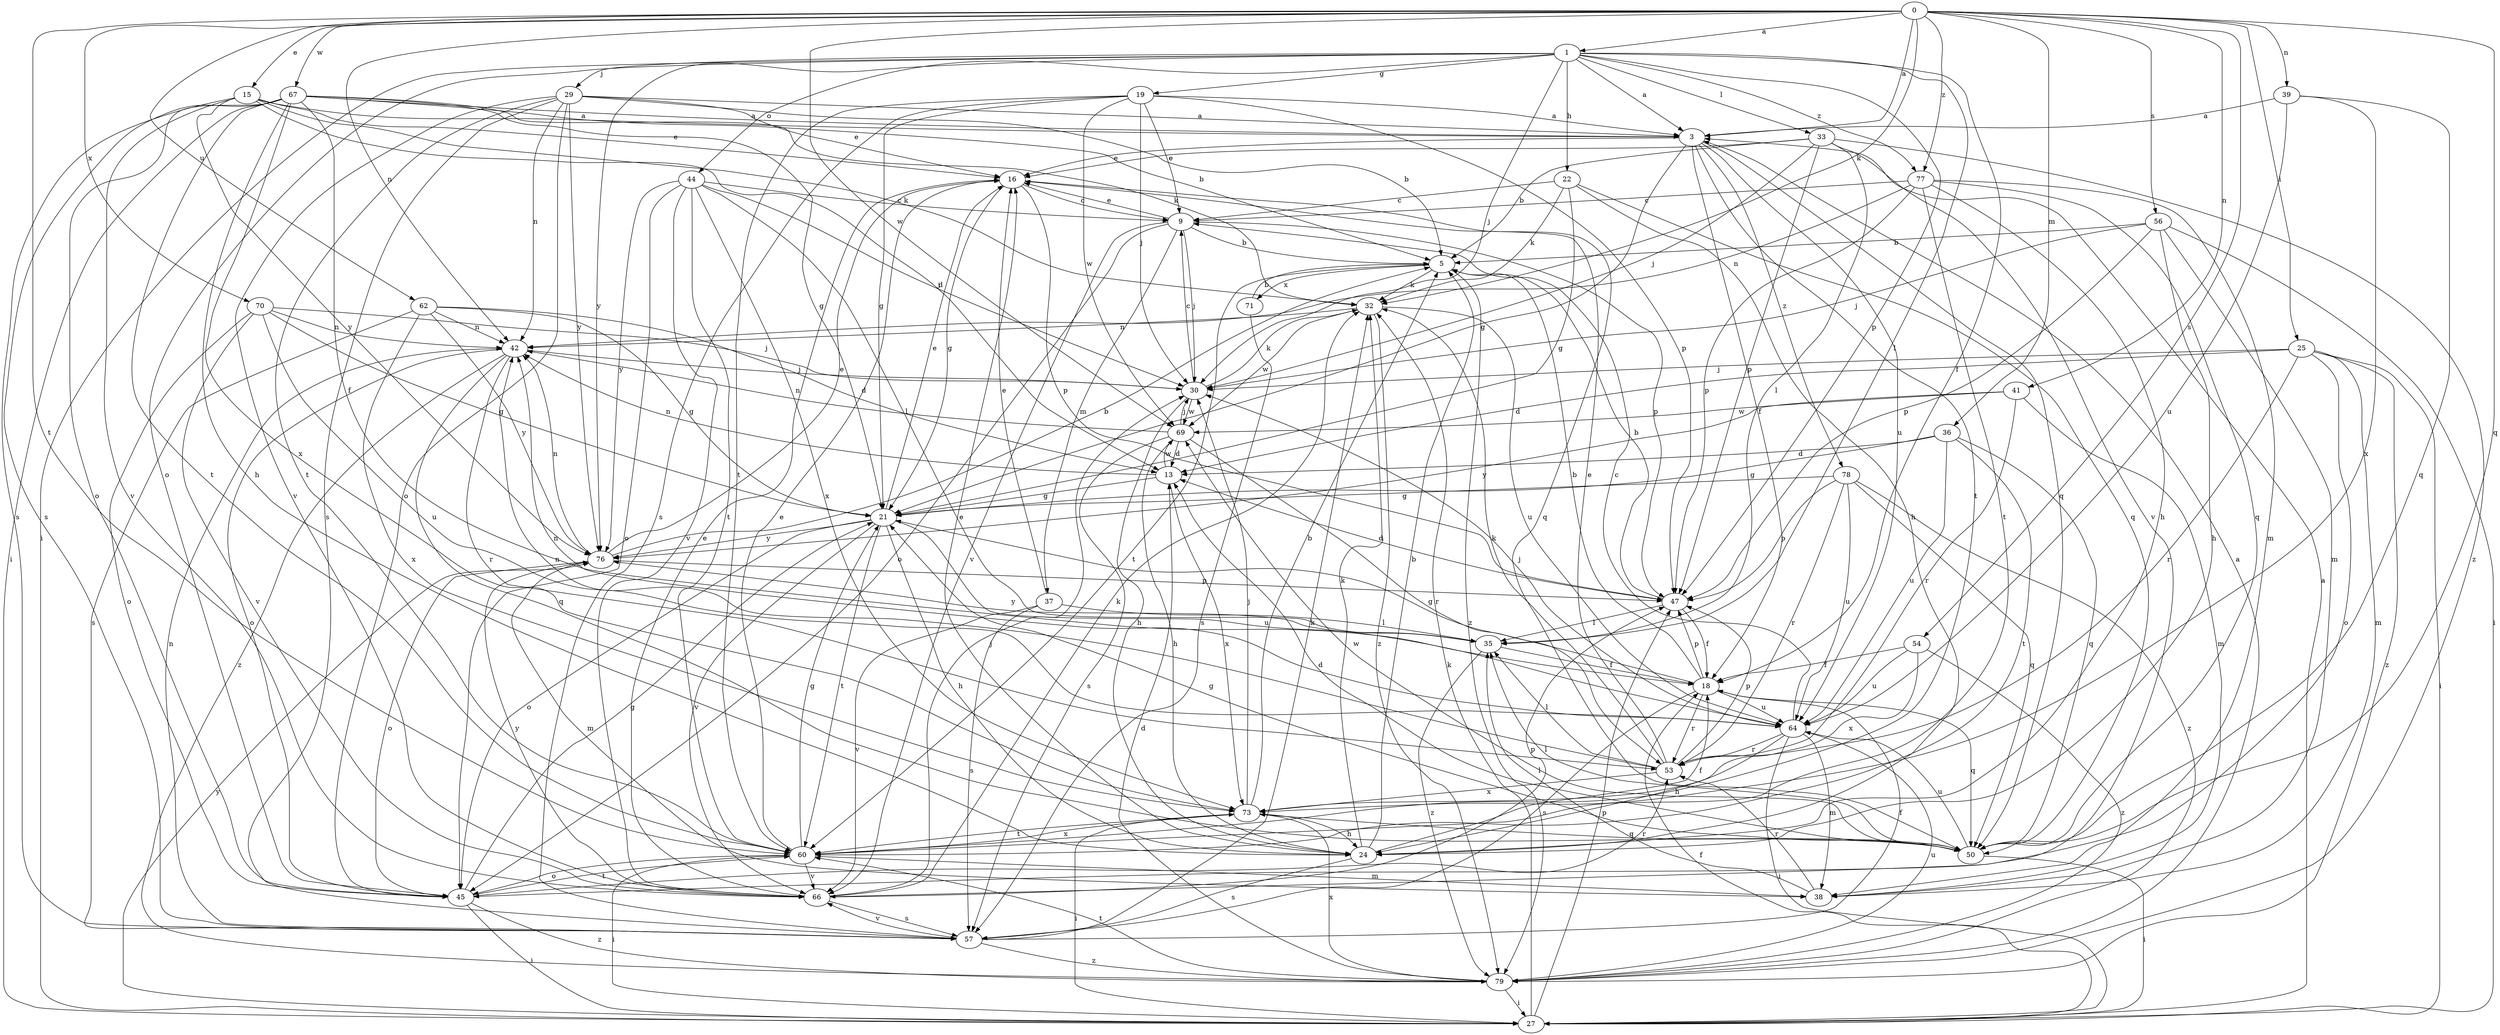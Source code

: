 strict digraph  {
0;
1;
3;
5;
9;
13;
15;
16;
18;
19;
21;
22;
24;
25;
27;
29;
30;
32;
33;
35;
36;
37;
38;
39;
41;
42;
44;
45;
47;
50;
53;
54;
56;
57;
60;
62;
64;
66;
67;
69;
70;
71;
73;
76;
77;
78;
79;
0 -> 1  [label=a];
0 -> 3  [label=a];
0 -> 15  [label=e];
0 -> 25  [label=i];
0 -> 32  [label=k];
0 -> 36  [label=m];
0 -> 39  [label=n];
0 -> 41  [label=n];
0 -> 42  [label=n];
0 -> 50  [label=q];
0 -> 54  [label=s];
0 -> 56  [label=s];
0 -> 60  [label=t];
0 -> 62  [label=u];
0 -> 67  [label=w];
0 -> 69  [label=w];
0 -> 70  [label=x];
0 -> 77  [label=z];
1 -> 3  [label=a];
1 -> 18  [label=f];
1 -> 19  [label=g];
1 -> 22  [label=h];
1 -> 27  [label=i];
1 -> 29  [label=j];
1 -> 30  [label=j];
1 -> 33  [label=l];
1 -> 35  [label=l];
1 -> 44  [label=o];
1 -> 45  [label=o];
1 -> 47  [label=p];
1 -> 76  [label=y];
1 -> 77  [label=z];
3 -> 16  [label=e];
3 -> 18  [label=f];
3 -> 21  [label=g];
3 -> 50  [label=q];
3 -> 60  [label=t];
3 -> 64  [label=u];
3 -> 78  [label=z];
5 -> 32  [label=k];
5 -> 60  [label=t];
5 -> 71  [label=x];
5 -> 79  [label=z];
9 -> 5  [label=b];
9 -> 16  [label=e];
9 -> 30  [label=j];
9 -> 37  [label=m];
9 -> 45  [label=o];
9 -> 47  [label=p];
9 -> 66  [label=v];
13 -> 21  [label=g];
13 -> 42  [label=n];
13 -> 69  [label=w];
13 -> 73  [label=x];
15 -> 3  [label=a];
15 -> 13  [label=d];
15 -> 16  [label=e];
15 -> 32  [label=k];
15 -> 57  [label=s];
15 -> 66  [label=v];
15 -> 76  [label=y];
16 -> 9  [label=c];
16 -> 21  [label=g];
16 -> 47  [label=p];
16 -> 50  [label=q];
18 -> 5  [label=b];
18 -> 21  [label=g];
18 -> 47  [label=p];
18 -> 50  [label=q];
18 -> 53  [label=r];
18 -> 57  [label=s];
18 -> 64  [label=u];
19 -> 3  [label=a];
19 -> 9  [label=c];
19 -> 21  [label=g];
19 -> 30  [label=j];
19 -> 47  [label=p];
19 -> 57  [label=s];
19 -> 60  [label=t];
19 -> 69  [label=w];
21 -> 16  [label=e];
21 -> 24  [label=h];
21 -> 45  [label=o];
21 -> 60  [label=t];
21 -> 64  [label=u];
21 -> 66  [label=v];
21 -> 76  [label=y];
22 -> 9  [label=c];
22 -> 21  [label=g];
22 -> 24  [label=h];
22 -> 32  [label=k];
22 -> 50  [label=q];
24 -> 5  [label=b];
24 -> 16  [label=e];
24 -> 18  [label=f];
24 -> 32  [label=k];
24 -> 57  [label=s];
25 -> 13  [label=d];
25 -> 27  [label=i];
25 -> 30  [label=j];
25 -> 38  [label=m];
25 -> 45  [label=o];
25 -> 53  [label=r];
25 -> 79  [label=z];
27 -> 3  [label=a];
27 -> 18  [label=f];
27 -> 32  [label=k];
27 -> 47  [label=p];
27 -> 76  [label=y];
29 -> 3  [label=a];
29 -> 5  [label=b];
29 -> 16  [label=e];
29 -> 42  [label=n];
29 -> 45  [label=o];
29 -> 57  [label=s];
29 -> 60  [label=t];
29 -> 66  [label=v];
29 -> 76  [label=y];
30 -> 9  [label=c];
30 -> 24  [label=h];
30 -> 32  [label=k];
30 -> 69  [label=w];
32 -> 42  [label=n];
32 -> 64  [label=u];
32 -> 69  [label=w];
32 -> 79  [label=z];
33 -> 5  [label=b];
33 -> 16  [label=e];
33 -> 30  [label=j];
33 -> 35  [label=l];
33 -> 47  [label=p];
33 -> 66  [label=v];
33 -> 79  [label=z];
35 -> 18  [label=f];
35 -> 76  [label=y];
35 -> 79  [label=z];
36 -> 13  [label=d];
36 -> 21  [label=g];
36 -> 50  [label=q];
36 -> 60  [label=t];
36 -> 64  [label=u];
37 -> 16  [label=e];
37 -> 35  [label=l];
37 -> 57  [label=s];
37 -> 66  [label=v];
38 -> 35  [label=l];
38 -> 53  [label=r];
39 -> 3  [label=a];
39 -> 50  [label=q];
39 -> 64  [label=u];
39 -> 73  [label=x];
41 -> 38  [label=m];
41 -> 53  [label=r];
41 -> 69  [label=w];
41 -> 76  [label=y];
42 -> 30  [label=j];
42 -> 45  [label=o];
42 -> 50  [label=q];
42 -> 53  [label=r];
42 -> 79  [label=z];
44 -> 9  [label=c];
44 -> 30  [label=j];
44 -> 35  [label=l];
44 -> 45  [label=o];
44 -> 60  [label=t];
44 -> 66  [label=v];
44 -> 73  [label=x];
44 -> 76  [label=y];
45 -> 21  [label=g];
45 -> 27  [label=i];
45 -> 53  [label=r];
45 -> 60  [label=t];
45 -> 79  [label=z];
47 -> 5  [label=b];
47 -> 13  [label=d];
47 -> 18  [label=f];
47 -> 35  [label=l];
50 -> 13  [label=d];
50 -> 21  [label=g];
50 -> 27  [label=i];
50 -> 35  [label=l];
50 -> 64  [label=u];
50 -> 69  [label=w];
53 -> 16  [label=e];
53 -> 32  [label=k];
53 -> 35  [label=l];
53 -> 42  [label=n];
53 -> 47  [label=p];
53 -> 73  [label=x];
54 -> 18  [label=f];
54 -> 64  [label=u];
54 -> 73  [label=x];
54 -> 79  [label=z];
56 -> 5  [label=b];
56 -> 24  [label=h];
56 -> 27  [label=i];
56 -> 30  [label=j];
56 -> 38  [label=m];
56 -> 47  [label=p];
57 -> 18  [label=f];
57 -> 32  [label=k];
57 -> 42  [label=n];
57 -> 66  [label=v];
57 -> 79  [label=z];
60 -> 16  [label=e];
60 -> 21  [label=g];
60 -> 27  [label=i];
60 -> 38  [label=m];
60 -> 45  [label=o];
60 -> 66  [label=v];
60 -> 73  [label=x];
62 -> 13  [label=d];
62 -> 21  [label=g];
62 -> 42  [label=n];
62 -> 57  [label=s];
62 -> 73  [label=x];
62 -> 76  [label=y];
64 -> 9  [label=c];
64 -> 24  [label=h];
64 -> 27  [label=i];
64 -> 30  [label=j];
64 -> 38  [label=m];
64 -> 42  [label=n];
64 -> 53  [label=r];
66 -> 16  [label=e];
66 -> 30  [label=j];
66 -> 32  [label=k];
66 -> 47  [label=p];
66 -> 57  [label=s];
66 -> 76  [label=y];
67 -> 3  [label=a];
67 -> 5  [label=b];
67 -> 18  [label=f];
67 -> 21  [label=g];
67 -> 24  [label=h];
67 -> 27  [label=i];
67 -> 32  [label=k];
67 -> 45  [label=o];
67 -> 57  [label=s];
67 -> 60  [label=t];
67 -> 73  [label=x];
69 -> 13  [label=d];
69 -> 24  [label=h];
69 -> 30  [label=j];
69 -> 42  [label=n];
69 -> 53  [label=r];
69 -> 57  [label=s];
70 -> 21  [label=g];
70 -> 30  [label=j];
70 -> 42  [label=n];
70 -> 45  [label=o];
70 -> 64  [label=u];
70 -> 66  [label=v];
71 -> 5  [label=b];
71 -> 57  [label=s];
73 -> 5  [label=b];
73 -> 24  [label=h];
73 -> 27  [label=i];
73 -> 30  [label=j];
73 -> 50  [label=q];
73 -> 60  [label=t];
76 -> 5  [label=b];
76 -> 16  [label=e];
76 -> 38  [label=m];
76 -> 42  [label=n];
76 -> 45  [label=o];
76 -> 47  [label=p];
77 -> 9  [label=c];
77 -> 24  [label=h];
77 -> 38  [label=m];
77 -> 42  [label=n];
77 -> 47  [label=p];
77 -> 50  [label=q];
77 -> 60  [label=t];
78 -> 21  [label=g];
78 -> 47  [label=p];
78 -> 50  [label=q];
78 -> 53  [label=r];
78 -> 64  [label=u];
78 -> 79  [label=z];
79 -> 3  [label=a];
79 -> 13  [label=d];
79 -> 27  [label=i];
79 -> 60  [label=t];
79 -> 64  [label=u];
79 -> 73  [label=x];
}
